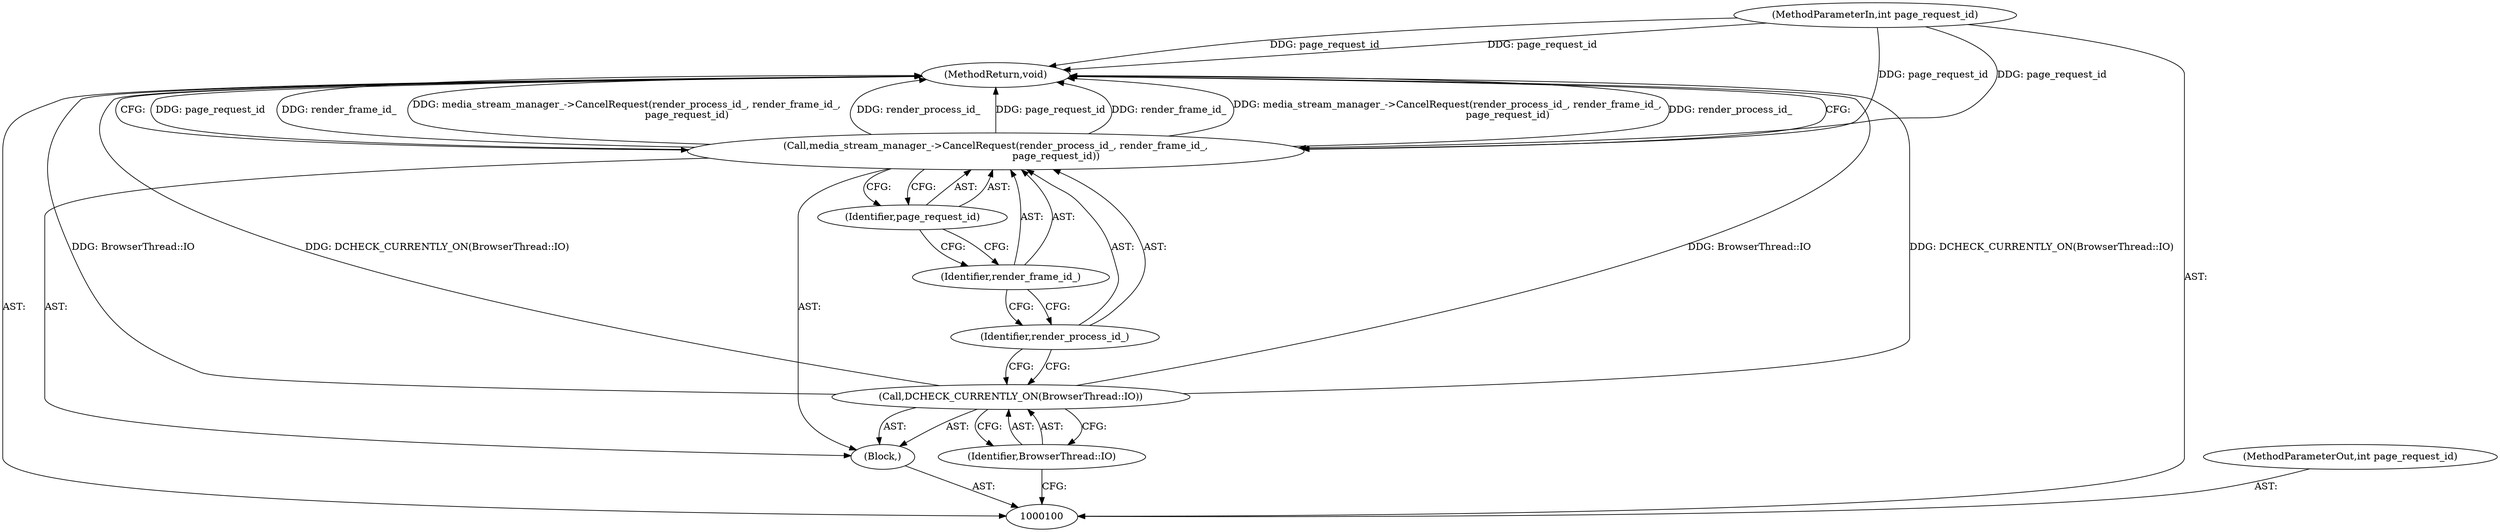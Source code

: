digraph "1_Chrome_971548cdca2d4c0a6fedd3db0c94372c2a27eac3_3" {
"1000109" [label="(MethodReturn,void)"];
"1000101" [label="(MethodParameterIn,int page_request_id)"];
"1000124" [label="(MethodParameterOut,int page_request_id)"];
"1000102" [label="(Block,)"];
"1000104" [label="(Identifier,BrowserThread::IO)"];
"1000103" [label="(Call,DCHECK_CURRENTLY_ON(BrowserThread::IO))"];
"1000105" [label="(Call,media_stream_manager_->CancelRequest(render_process_id_, render_frame_id_,\n                                       page_request_id))"];
"1000106" [label="(Identifier,render_process_id_)"];
"1000107" [label="(Identifier,render_frame_id_)"];
"1000108" [label="(Identifier,page_request_id)"];
"1000109" -> "1000100"  [label="AST: "];
"1000109" -> "1000105"  [label="CFG: "];
"1000105" -> "1000109"  [label="DDG: page_request_id"];
"1000105" -> "1000109"  [label="DDG: render_frame_id_"];
"1000105" -> "1000109"  [label="DDG: media_stream_manager_->CancelRequest(render_process_id_, render_frame_id_,\n                                       page_request_id)"];
"1000105" -> "1000109"  [label="DDG: render_process_id_"];
"1000103" -> "1000109"  [label="DDG: BrowserThread::IO"];
"1000103" -> "1000109"  [label="DDG: DCHECK_CURRENTLY_ON(BrowserThread::IO)"];
"1000101" -> "1000109"  [label="DDG: page_request_id"];
"1000101" -> "1000100"  [label="AST: "];
"1000101" -> "1000109"  [label="DDG: page_request_id"];
"1000101" -> "1000105"  [label="DDG: page_request_id"];
"1000124" -> "1000100"  [label="AST: "];
"1000102" -> "1000100"  [label="AST: "];
"1000103" -> "1000102"  [label="AST: "];
"1000105" -> "1000102"  [label="AST: "];
"1000104" -> "1000103"  [label="AST: "];
"1000104" -> "1000100"  [label="CFG: "];
"1000103" -> "1000104"  [label="CFG: "];
"1000103" -> "1000102"  [label="AST: "];
"1000103" -> "1000104"  [label="CFG: "];
"1000104" -> "1000103"  [label="AST: "];
"1000106" -> "1000103"  [label="CFG: "];
"1000103" -> "1000109"  [label="DDG: BrowserThread::IO"];
"1000103" -> "1000109"  [label="DDG: DCHECK_CURRENTLY_ON(BrowserThread::IO)"];
"1000105" -> "1000102"  [label="AST: "];
"1000105" -> "1000108"  [label="CFG: "];
"1000106" -> "1000105"  [label="AST: "];
"1000107" -> "1000105"  [label="AST: "];
"1000108" -> "1000105"  [label="AST: "];
"1000109" -> "1000105"  [label="CFG: "];
"1000105" -> "1000109"  [label="DDG: page_request_id"];
"1000105" -> "1000109"  [label="DDG: render_frame_id_"];
"1000105" -> "1000109"  [label="DDG: media_stream_manager_->CancelRequest(render_process_id_, render_frame_id_,\n                                       page_request_id)"];
"1000105" -> "1000109"  [label="DDG: render_process_id_"];
"1000101" -> "1000105"  [label="DDG: page_request_id"];
"1000106" -> "1000105"  [label="AST: "];
"1000106" -> "1000103"  [label="CFG: "];
"1000107" -> "1000106"  [label="CFG: "];
"1000107" -> "1000105"  [label="AST: "];
"1000107" -> "1000106"  [label="CFG: "];
"1000108" -> "1000107"  [label="CFG: "];
"1000108" -> "1000105"  [label="AST: "];
"1000108" -> "1000107"  [label="CFG: "];
"1000105" -> "1000108"  [label="CFG: "];
}

